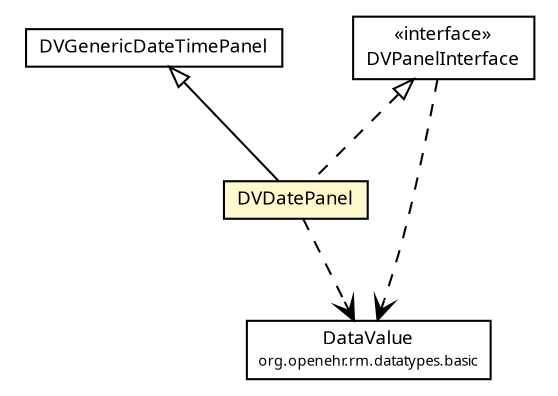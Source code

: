 #!/usr/local/bin/dot
#
# Class diagram 
# Generated by UMLGraph version R5_6 (http://www.umlgraph.org/)
#

digraph G {
	edge [fontname="Trebuchet MS",fontsize=10,labelfontname="Trebuchet MS",labelfontsize=10];
	node [fontname="Trebuchet MS",fontsize=10,shape=plaintext];
	nodesep=0.25;
	ranksep=0.5;
	// se.cambio.cds.openehr.view.panels.DVPanelInterface
	c125503 [label=<<table title="se.cambio.cds.openehr.view.panels.DVPanelInterface" border="0" cellborder="1" cellspacing="0" cellpadding="2" port="p" href="./DVPanelInterface.html">
		<tr><td><table border="0" cellspacing="0" cellpadding="1">
<tr><td align="center" balign="center"> &#171;interface&#187; </td></tr>
<tr><td align="center" balign="center"><font face="Trebuchet MS"> DVPanelInterface </font></td></tr>
		</table></td></tr>
		</table>>, URL="./DVPanelInterface.html", fontname="Trebuchet MS", fontcolor="black", fontsize=9.0];
	// se.cambio.cds.openehr.view.panels.DVGenericDateTimePanel
	c125507 [label=<<table title="se.cambio.cds.openehr.view.panels.DVGenericDateTimePanel" border="0" cellborder="1" cellspacing="0" cellpadding="2" port="p" href="./DVGenericDateTimePanel.html">
		<tr><td><table border="0" cellspacing="0" cellpadding="1">
<tr><td align="center" balign="center"><font face="Trebuchet MS"> DVGenericDateTimePanel </font></td></tr>
		</table></td></tr>
		</table>>, URL="./DVGenericDateTimePanel.html", fontname="Trebuchet MS", fontcolor="black", fontsize=9.0];
	// se.cambio.cds.openehr.view.panels.DVDatePanel
	c125510 [label=<<table title="se.cambio.cds.openehr.view.panels.DVDatePanel" border="0" cellborder="1" cellspacing="0" cellpadding="2" port="p" bgcolor="lemonChiffon" href="./DVDatePanel.html">
		<tr><td><table border="0" cellspacing="0" cellpadding="1">
<tr><td align="center" balign="center"><font face="Trebuchet MS"> DVDatePanel </font></td></tr>
		</table></td></tr>
		</table>>, URL="./DVDatePanel.html", fontname="Trebuchet MS", fontcolor="black", fontsize=9.0];
	//se.cambio.cds.openehr.view.panels.DVDatePanel extends se.cambio.cds.openehr.view.panels.DVGenericDateTimePanel
	c125507:p -> c125510:p [dir=back,arrowtail=empty];
	//se.cambio.cds.openehr.view.panels.DVDatePanel implements se.cambio.cds.openehr.view.panels.DVPanelInterface
	c125503:p -> c125510:p [dir=back,arrowtail=empty,style=dashed];
	// se.cambio.cds.openehr.view.panels.DVPanelInterface DEPEND org.openehr.rm.datatypes.basic.DataValue
	c125503:p -> c125674:p [taillabel="", label="", headlabel="", fontname="Trebuchet MS", fontcolor="black", fontsize=10.0, color="black", arrowhead=open, style=dashed];
	// se.cambio.cds.openehr.view.panels.DVDatePanel DEPEND org.openehr.rm.datatypes.basic.DataValue
	c125510:p -> c125674:p [taillabel="", label="", headlabel="", fontname="Trebuchet MS", fontcolor="black", fontsize=10.0, color="black", arrowhead=open, style=dashed];
	// org.openehr.rm.datatypes.basic.DataValue
	c125674 [label=<<table title="org.openehr.rm.datatypes.basic.DataValue" border="0" cellborder="1" cellspacing="0" cellpadding="2" port="p" href="http://java.sun.com/j2se/1.4.2/docs/api/org/openehr/rm/datatypes/basic/DataValue.html">
		<tr><td><table border="0" cellspacing="0" cellpadding="1">
<tr><td align="center" balign="center"><font face="Trebuchet MS"> DataValue </font></td></tr>
<tr><td align="center" balign="center"><font face="Trebuchet MS" point-size="7.0"> org.openehr.rm.datatypes.basic </font></td></tr>
		</table></td></tr>
		</table>>, URL="http://java.sun.com/j2se/1.4.2/docs/api/org/openehr/rm/datatypes/basic/DataValue.html", fontname="Trebuchet MS", fontcolor="black", fontsize=9.0];
}

